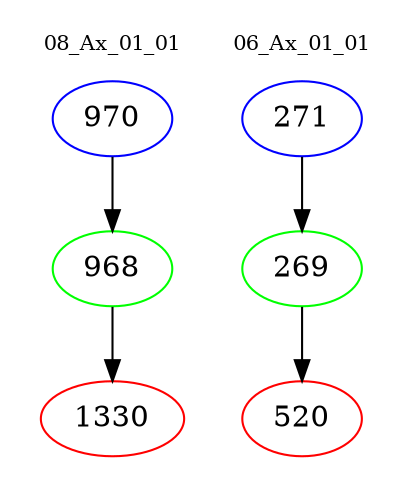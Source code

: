 digraph{
subgraph cluster_0 {
color = white
label = "08_Ax_01_01";
fontsize=10;
T0_970 [label="970", color="blue"]
T0_970 -> T0_968 [color="black"]
T0_968 [label="968", color="green"]
T0_968 -> T0_1330 [color="black"]
T0_1330 [label="1330", color="red"]
}
subgraph cluster_1 {
color = white
label = "06_Ax_01_01";
fontsize=10;
T1_271 [label="271", color="blue"]
T1_271 -> T1_269 [color="black"]
T1_269 [label="269", color="green"]
T1_269 -> T1_520 [color="black"]
T1_520 [label="520", color="red"]
}
}
